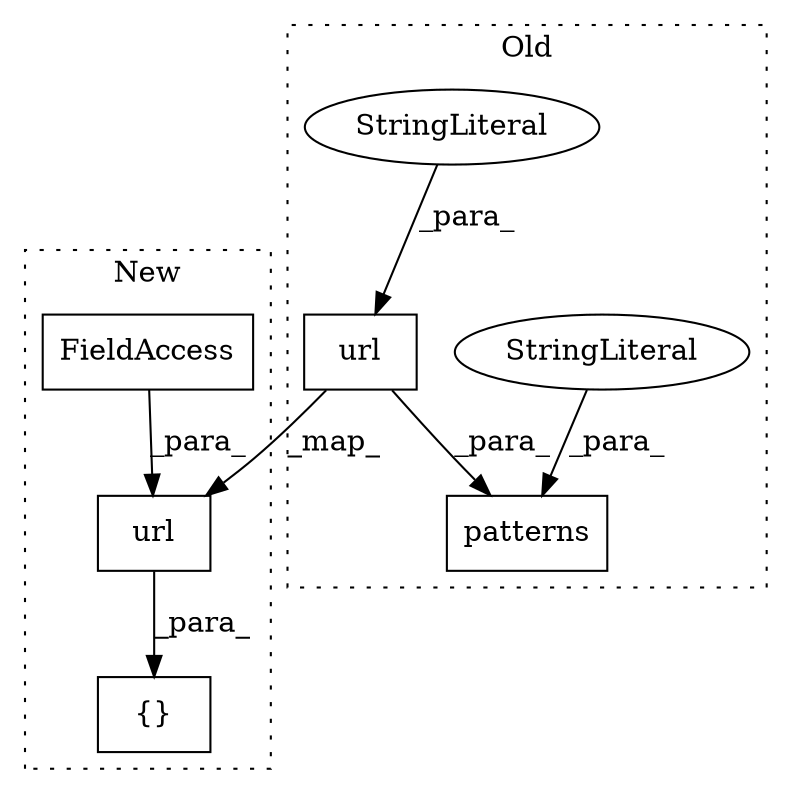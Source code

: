 digraph G {
subgraph cluster0 {
1 [label="patterns" a="32" s="412,907" l="9,1" shape="box"];
3 [label="StringLiteral" a="45" s="421" l="13" shape="ellipse"];
5 [label="url" a="32" s="685,757" l="4,1" shape="box"];
7 [label="StringLiteral" a="45" s="712" l="14" shape="ellipse"];
label = "Old";
style="dotted";
}
subgraph cluster1 {
2 [label="{}" a="4" s="354,859" l="1,1" shape="box"];
4 [label="url" a="32" s="621,697" l="4,1" shape="box"];
6 [label="FieldAccess" a="22" s="648" l="18" shape="box"];
label = "New";
style="dotted";
}
3 -> 1 [label="_para_"];
4 -> 2 [label="_para_"];
5 -> 4 [label="_map_"];
5 -> 1 [label="_para_"];
6 -> 4 [label="_para_"];
7 -> 5 [label="_para_"];
}